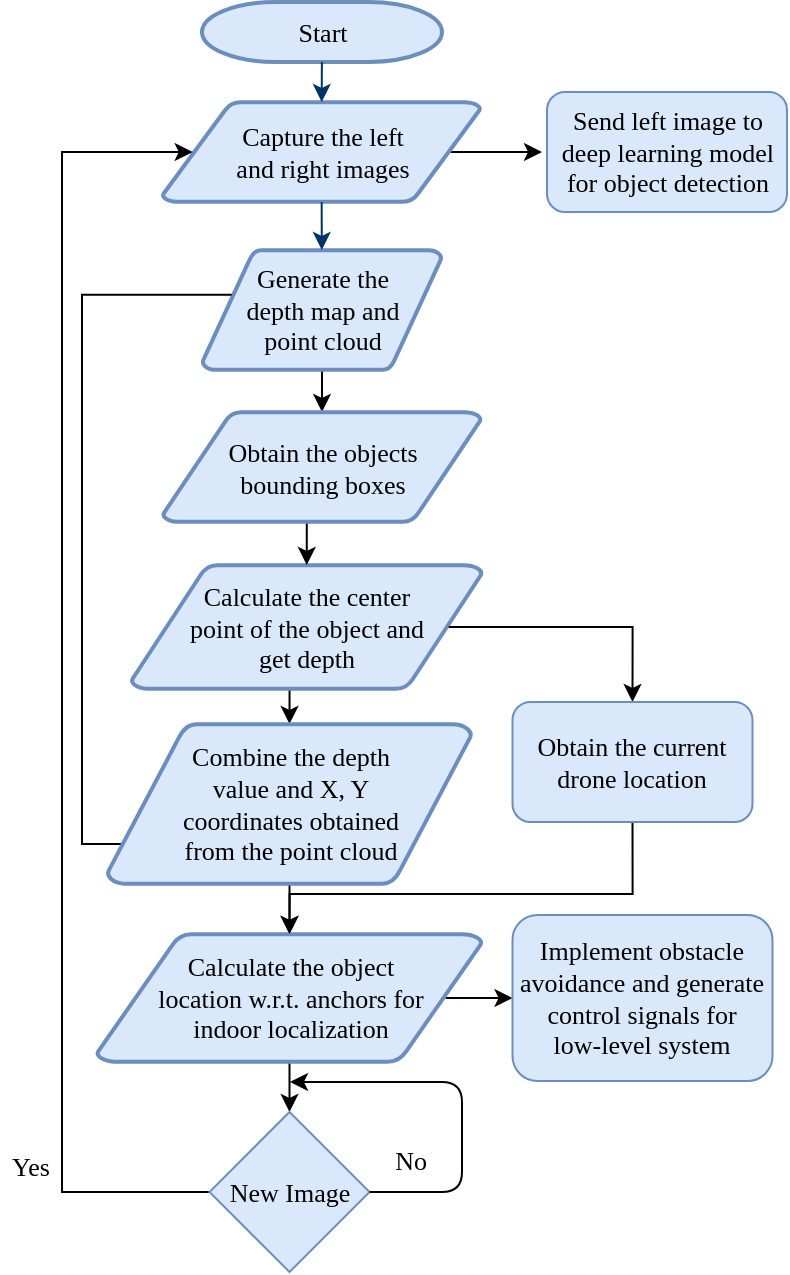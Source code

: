 <mxfile version="13.0.9"><diagram id="6a731a19-8d31-9384-78a2-239565b7b9f0" name="Page-1"><mxGraphModel dx="1038" dy="624" grid="0" gridSize="10" guides="1" tooltips="1" connect="1" arrows="1" fold="1" page="1" pageScale="1" pageWidth="1169" pageHeight="827" background="#ffffff" math="0" shadow="0"><root><mxCell id="0"/><mxCell id="1" parent="0"/><mxCell id="2" value="Start" style="shape=mxgraph.flowchart.terminator;strokeWidth=2;gradientDirection=north;fontStyle=0;html=1;fillColor=#dae8fc;strokeColor=#6c8ebf;fontFamily=Times New Roman;fontSize=13;" parent="1" vertex="1"><mxGeometry x="260" y="60" width="120" height="30" as="geometry"/></mxCell><mxCell id="RYuRhimJiETc695eLQA7-107" style="edgeStyle=orthogonalEdgeStyle;rounded=0;orthogonalLoop=1;jettySize=auto;html=1;exitX=0.905;exitY=0.5;exitDx=0;exitDy=0;exitPerimeter=0;fontFamily=Times New Roman;fontSize=13;" parent="1" source="3" edge="1"><mxGeometry relative="1" as="geometry"><mxPoint x="430" y="135" as="targetPoint"/></mxGeometry></mxCell><mxCell id="3" value="Capture the left &lt;br style=&quot;font-size: 13px;&quot;&gt;and&amp;nbsp;right images" style="shape=mxgraph.flowchart.data;strokeWidth=2;gradientDirection=north;fontStyle=0;html=1;fillColor=#dae8fc;strokeColor=#6c8ebf;fontFamily=Times New Roman;fontSize=13;" parent="1" vertex="1"><mxGeometry x="240.25" y="110" width="159" height="50" as="geometry"/></mxCell><mxCell id="RYuRhimJiETc695eLQA7-62" style="edgeStyle=orthogonalEdgeStyle;rounded=0;orthogonalLoop=1;jettySize=auto;html=1;exitX=0.5;exitY=1;exitDx=0;exitDy=0;exitPerimeter=0;entryX=0.5;entryY=0;entryDx=0;entryDy=0;entryPerimeter=0;fontFamily=Times New Roman;fontSize=13;" parent="1" source="5" target="RYuRhimJiETc695eLQA7-65" edge="1"><mxGeometry relative="1" as="geometry"><mxPoint x="320.25" y="264" as="targetPoint"/></mxGeometry></mxCell><mxCell id="5" value="Generate the&lt;br style=&quot;font-size: 13px;&quot;&gt;depth map and&lt;br style=&quot;font-size: 13px;&quot;&gt;point cloud" style="shape=mxgraph.flowchart.data;strokeWidth=2;gradientDirection=north;fontStyle=0;html=1;fillColor=#dae8fc;strokeColor=#6c8ebf;fontFamily=Times New Roman;fontSize=13;" parent="1" vertex="1"><mxGeometry x="260.25" y="184" width="119.5" height="60" as="geometry"/></mxCell><mxCell id="7" style="fontStyle=1;strokeColor=#003366;strokeWidth=1;html=1;fontFamily=Times New Roman;fontSize=13;" parent="1" source="2" target="3" edge="1"><mxGeometry relative="1" as="geometry"/></mxCell><mxCell id="8" style="fontStyle=1;strokeColor=#003366;strokeWidth=1;html=1;fontFamily=Times New Roman;fontSize=13;" parent="1" source="3" target="5" edge="1"><mxGeometry relative="1" as="geometry"/></mxCell><mxCell id="RYuRhimJiETc695eLQA7-76" style="edgeStyle=orthogonalEdgeStyle;rounded=0;orthogonalLoop=1;jettySize=auto;html=1;entryX=0.095;entryY=0.5;entryDx=0;entryDy=0;entryPerimeter=0;exitX=0.122;exitY=0.373;exitDx=0;exitDy=0;exitPerimeter=0;fontFamily=Times New Roman;fontSize=13;" parent="1" source="5" target="RYuRhimJiETc695eLQA7-74" edge="1"><mxGeometry relative="1" as="geometry"><mxPoint x="120" y="643" as="targetPoint"/><mxPoint x="240" y="293" as="sourcePoint"/><Array as="points"><mxPoint x="200" y="206"/><mxPoint x="200" y="481"/></Array></mxGeometry></mxCell><mxCell id="RYuRhimJiETc695eLQA7-70" style="edgeStyle=orthogonalEdgeStyle;rounded=0;orthogonalLoop=1;jettySize=auto;html=1;exitX=0.5;exitY=1;exitDx=0;exitDy=0;exitPerimeter=0;entryX=0.5;entryY=0;entryDx=0;entryDy=0;entryPerimeter=0;fontFamily=Times New Roman;fontSize=13;" parent="1" target="RYuRhimJiETc695eLQA7-74" edge="1"><mxGeometry relative="1" as="geometry"><mxPoint x="312.375" y="383.5" as="sourcePoint"/><mxPoint x="319.75" y="449" as="targetPoint"/></mxGeometry></mxCell><mxCell id="RYuRhimJiETc695eLQA7-63" value="Calculate the center &lt;br style=&quot;font-size: 13px;&quot;&gt;point of the object and&lt;br style=&quot;font-size: 13px;&quot;&gt;get depth" style="shape=mxgraph.flowchart.data;strokeWidth=2;gradientDirection=north;fontStyle=0;html=1;fillColor=#dae8fc;strokeColor=#6c8ebf;fontFamily=Times New Roman;fontSize=13;" parent="1" vertex="1"><mxGeometry x="224.75" y="341.5" width="175.25" height="62" as="geometry"/></mxCell><mxCell id="RYuRhimJiETc695eLQA7-67" style="edgeStyle=orthogonalEdgeStyle;rounded=0;orthogonalLoop=1;jettySize=auto;html=1;exitX=0.5;exitY=1;exitDx=0;exitDy=0;exitPerimeter=0;entryX=0.5;entryY=0;entryDx=0;entryDy=0;entryPerimeter=0;fontFamily=Times New Roman;fontSize=13;" parent="1" source="RYuRhimJiETc695eLQA7-65" target="RYuRhimJiETc695eLQA7-63" edge="1"><mxGeometry relative="1" as="geometry"/></mxCell><mxCell id="RYuRhimJiETc695eLQA7-65" value="Obtain the objects&lt;br style=&quot;font-size: 13px;&quot;&gt;bounding boxes" style="shape=mxgraph.flowchart.data;strokeWidth=2;gradientDirection=north;fontStyle=0;html=1;fillColor=#dae8fc;strokeColor=#6c8ebf;fontFamily=Times New Roman;fontSize=13;" parent="1" vertex="1"><mxGeometry x="240.5" y="265" width="159" height="55" as="geometry"/></mxCell><mxCell id="RYuRhimJiETc695eLQA7-81" style="edgeStyle=orthogonalEdgeStyle;rounded=0;orthogonalLoop=1;jettySize=auto;html=1;exitX=0.5;exitY=1;exitDx=0;exitDy=0;exitPerimeter=0;entryX=0.5;entryY=0;entryDx=0;entryDy=0;entryPerimeter=0;fontFamily=Times New Roman;fontSize=13;" parent="1" source="RYuRhimJiETc695eLQA7-74" target="RYuRhimJiETc695eLQA7-80" edge="1"><mxGeometry relative="1" as="geometry"/></mxCell><mxCell id="RYuRhimJiETc695eLQA7-74" value="Combine the depth &lt;br style=&quot;font-size: 13px;&quot;&gt;value and X, Y &lt;br style=&quot;font-size: 13px;&quot;&gt;coordinates obtained&lt;br style=&quot;font-size: 13px;&quot;&gt;from the point cloud" style="shape=mxgraph.flowchart.data;strokeWidth=2;gradientDirection=north;fontStyle=0;html=1;fillColor=#dae8fc;strokeColor=#6c8ebf;fontFamily=Times New Roman;fontSize=13;" parent="1" vertex="1"><mxGeometry x="212.75" y="421" width="182" height="80" as="geometry"/></mxCell><mxCell id="RYuRhimJiETc695eLQA7-78" style="edgeStyle=orthogonalEdgeStyle;rounded=0;orthogonalLoop=1;jettySize=auto;html=1;exitX=0.905;exitY=0.5;exitDx=0;exitDy=0;exitPerimeter=0;entryX=0.5;entryY=0;entryDx=0;entryDy=0;fontFamily=Times New Roman;fontSize=13;" parent="1" source="RYuRhimJiETc695eLQA7-63" target="RYuRhimJiETc695eLQA7-89" edge="1"><mxGeometry relative="1" as="geometry"><mxPoint x="383.351" y="352.5" as="sourcePoint"/><mxPoint x="529.471" y="559.0" as="targetPoint"/><Array as="points"><mxPoint x="475" y="373"/></Array></mxGeometry></mxCell><mxCell id="RYuRhimJiETc695eLQA7-99" style="edgeStyle=orthogonalEdgeStyle;rounded=0;orthogonalLoop=1;jettySize=auto;html=1;exitX=0.5;exitY=1;exitDx=0;exitDy=0;exitPerimeter=0;entryX=0.5;entryY=0;entryDx=0;entryDy=0;fontFamily=Times New Roman;fontSize=13;" parent="1" source="RYuRhimJiETc695eLQA7-80" target="RYuRhimJiETc695eLQA7-85" edge="1"><mxGeometry relative="1" as="geometry"/></mxCell><mxCell id="RYuRhimJiETc695eLQA7-112" style="edgeStyle=orthogonalEdgeStyle;rounded=0;orthogonalLoop=1;jettySize=auto;html=1;exitX=0.905;exitY=0.5;exitDx=0;exitDy=0;exitPerimeter=0;entryX=0;entryY=0.5;entryDx=0;entryDy=0;fontFamily=Times New Roman;fontSize=13;" parent="1" source="RYuRhimJiETc695eLQA7-80" target="RYuRhimJiETc695eLQA7-97" edge="1"><mxGeometry relative="1" as="geometry"><Array as="points"><mxPoint x="400" y="558"/><mxPoint x="400" y="558"/></Array></mxGeometry></mxCell><mxCell id="RYuRhimJiETc695eLQA7-80" value="Calculate the object &lt;br style=&quot;font-size: 13px;&quot;&gt;location w.r.t. anchors for &lt;br style=&quot;font-size: 13px;&quot;&gt;indoor localization" style="shape=mxgraph.flowchart.data;strokeWidth=2;gradientDirection=north;fontStyle=0;html=1;fillColor=#dae8fc;strokeColor=#6c8ebf;fontFamily=Times New Roman;fontSize=13;" parent="1" vertex="1"><mxGeometry x="207.5" y="526" width="192.5" height="64" as="geometry"/></mxCell><mxCell id="RYuRhimJiETc695eLQA7-100" style="edgeStyle=orthogonalEdgeStyle;rounded=0;orthogonalLoop=1;jettySize=auto;html=1;exitX=0;exitY=0.5;exitDx=0;exitDy=0;entryX=0.095;entryY=0.5;entryDx=0;entryDy=0;entryPerimeter=0;fontFamily=Times New Roman;fontSize=13;" parent="1" source="RYuRhimJiETc695eLQA7-85" target="3" edge="1"><mxGeometry relative="1" as="geometry"><mxPoint x="110" y="120" as="targetPoint"/><Array as="points"><mxPoint x="190" y="655"/><mxPoint x="190" y="135"/></Array></mxGeometry></mxCell><mxCell id="RYuRhimJiETc695eLQA7-85" value="New Image" style="rhombus;whiteSpace=wrap;html=1;fillColor=#dae8fc;strokeColor=#6c8ebf;fontFamily=Times New Roman;fontSize=13;" parent="1" vertex="1"><mxGeometry x="263.75" y="615" width="80" height="80" as="geometry"/></mxCell><mxCell id="RYuRhimJiETc695eLQA7-94" style="edgeStyle=orthogonalEdgeStyle;rounded=0;orthogonalLoop=1;jettySize=auto;html=1;exitX=0.5;exitY=1;exitDx=0;exitDy=0;entryX=0.5;entryY=0;entryDx=0;entryDy=0;entryPerimeter=0;fontFamily=Times New Roman;fontSize=13;" parent="1" source="RYuRhimJiETc695eLQA7-89" target="RYuRhimJiETc695eLQA7-80" edge="1"><mxGeometry relative="1" as="geometry"><Array as="points"><mxPoint x="475" y="506"/><mxPoint x="304" y="506"/></Array></mxGeometry></mxCell><mxCell id="RYuRhimJiETc695eLQA7-89" value="Obtain the current&lt;br style=&quot;font-size: 13px;&quot;&gt;drone location" style="rounded=1;whiteSpace=wrap;html=1;fillColor=#dae8fc;strokeColor=#6c8ebf;fontFamily=Times New Roman;fontSize=13;" parent="1" vertex="1"><mxGeometry x="415.25" y="410" width="120" height="60" as="geometry"/></mxCell><mxCell id="RYuRhimJiETc695eLQA7-97" value="Implement obstacle&lt;br style=&quot;font-size: 13px&quot;&gt;avoidance and generate control signals for &lt;br&gt;low-level system" style="rounded=1;whiteSpace=wrap;html=1;fillColor=#dae8fc;strokeColor=#6c8ebf;fontFamily=Times New Roman;fontSize=13;" parent="1" vertex="1"><mxGeometry x="415.25" y="516.5" width="130" height="83" as="geometry"/></mxCell><mxCell id="RYuRhimJiETc695eLQA7-102" value="" style="edgeStyle=segmentEdgeStyle;endArrow=classic;html=1;exitX=1;exitY=0.5;exitDx=0;exitDy=0;fontFamily=Times New Roman;fontSize=13;" parent="1" source="RYuRhimJiETc695eLQA7-85" edge="1"><mxGeometry width="50" height="50" relative="1" as="geometry"><mxPoint x="360" y="661" as="sourcePoint"/><mxPoint x="304" y="600" as="targetPoint"/><Array as="points"><mxPoint x="390" y="655"/><mxPoint x="390" y="600"/></Array></mxGeometry></mxCell><mxCell id="RYuRhimJiETc695eLQA7-106" value="Send left image to deep learning model for object detection" style="rounded=1;whiteSpace=wrap;html=1;fillColor=#dae8fc;strokeColor=#6c8ebf;fontFamily=Times New Roman;fontSize=13;" parent="1" vertex="1"><mxGeometry x="432.5" y="105" width="120" height="60" as="geometry"/></mxCell><mxCell id="RYuRhimJiETc695eLQA7-110" value="No" style="text;html=1;align=center;verticalAlign=middle;resizable=0;points=[];autosize=1;fontFamily=Times New Roman;fontSize=13;" parent="1" vertex="1"><mxGeometry x="351" y="629" width="26" height="20" as="geometry"/></mxCell><mxCell id="RYuRhimJiETc695eLQA7-111" value="Yes" style="text;html=1;align=center;verticalAlign=middle;resizable=0;points=[];autosize=1;fontFamily=Times New Roman;fontSize=13;" parent="1" vertex="1"><mxGeometry x="159" y="632" width="29" height="20" as="geometry"/></mxCell></root></mxGraphModel></diagram></mxfile>